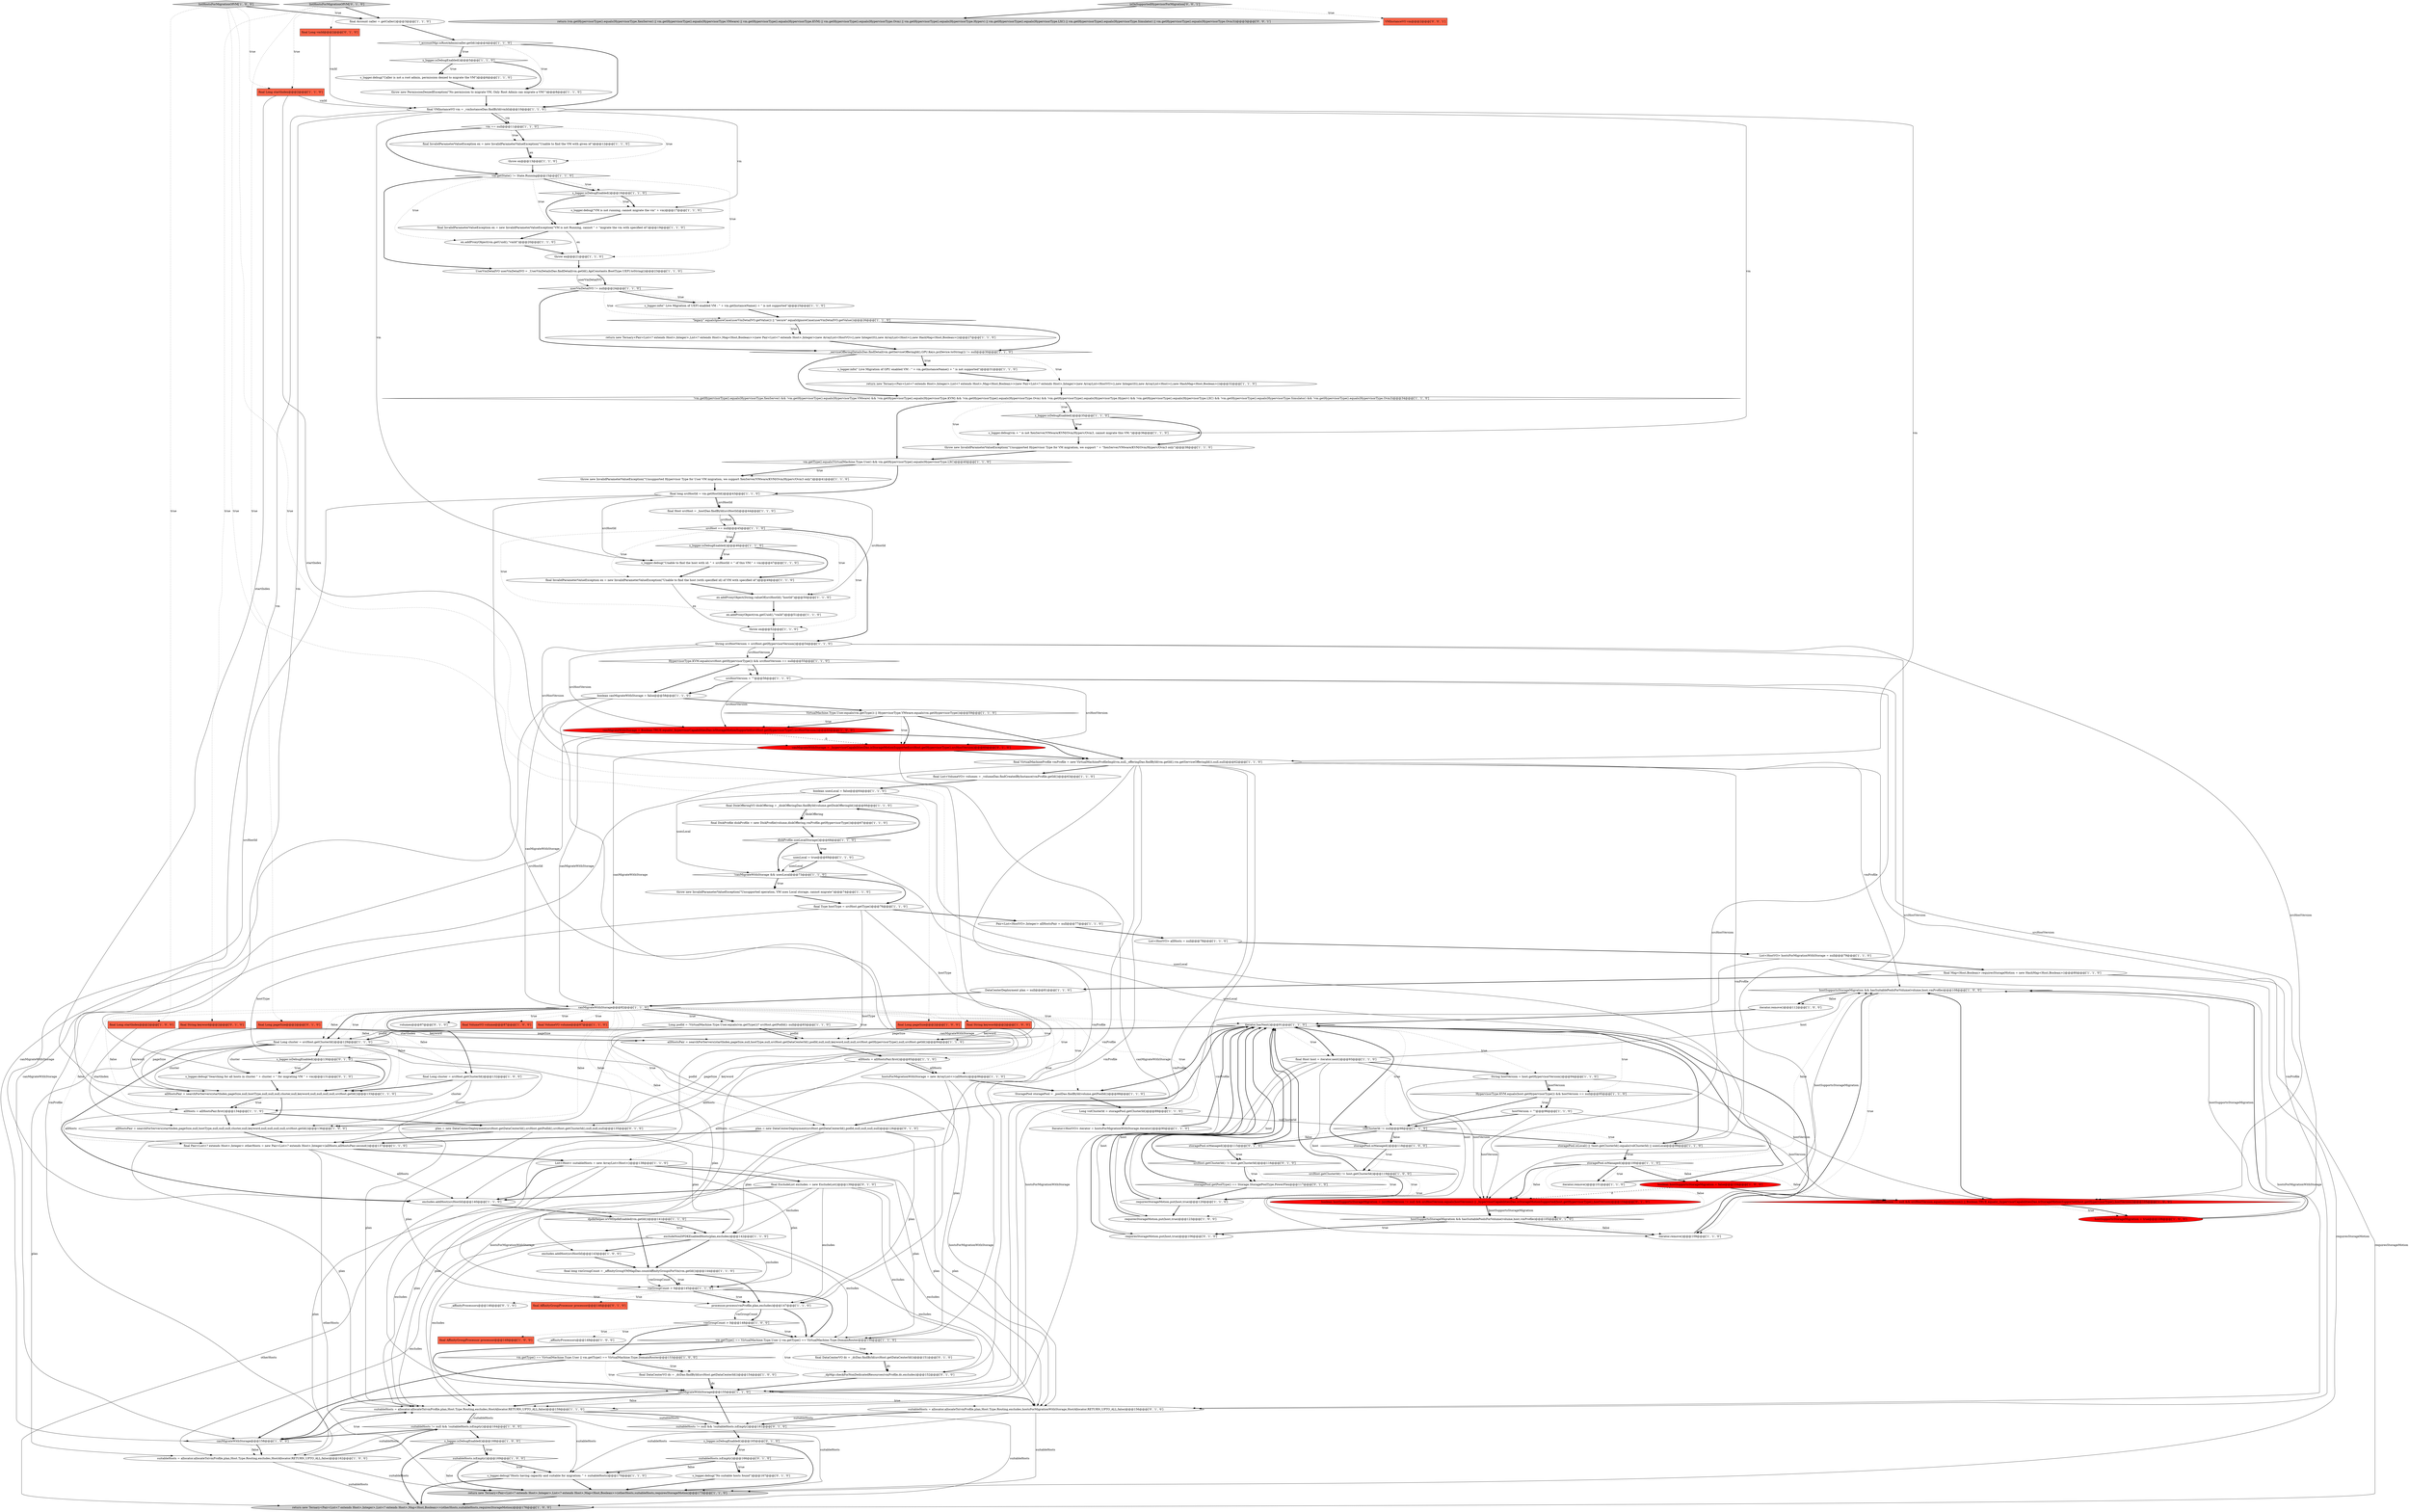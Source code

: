 digraph {
93 [style = filled, label = "return new Ternary<Pair<List<? extends Host>,Integer>,List<? extends Host>,Map<Host,Boolean>>(new Pair<List<? extends Host>,Integer>(new ArrayList<HostVO>(),new Integer(0)),new ArrayList<Host>(),new HashMap<Host,Boolean>())@@@32@@@['1', '1', '0']", fillcolor = white, shape = ellipse image = "AAA0AAABBB1BBB"];
39 [style = filled, label = "processor.process(vmProfile,plan,excludes)@@@147@@@['1', '1', '0']", fillcolor = white, shape = ellipse image = "AAA0AAABBB1BBB"];
68 [style = filled, label = "s_logger.debug(\"Caller is not a root admin, permission denied to migrate the VM\")@@@6@@@['1', '1', '0']", fillcolor = white, shape = ellipse image = "AAA0AAABBB1BBB"];
58 [style = filled, label = "s_logger.isDebugEnabled()@@@5@@@['1', '1', '0']", fillcolor = white, shape = diamond image = "AAA0AAABBB1BBB"];
45 [style = filled, label = "final VirtualMachineProfile vmProfile = new VirtualMachineProfileImpl(vm,null,_offeringDao.findById(vm.getId(),vm.getServiceOfferingId()),null,null)@@@62@@@['1', '1', '0']", fillcolor = white, shape = ellipse image = "AAA0AAABBB1BBB"];
22 [style = filled, label = "hostsForMigrationWithStorage = new ArrayList<>(allHosts)@@@86@@@['1', '1', '0']", fillcolor = white, shape = ellipse image = "AAA0AAABBB1BBB"];
81 [style = filled, label = "requiresStorageMotion.put(host,true)@@@123@@@['1', '0', '0']", fillcolor = white, shape = ellipse image = "AAA0AAABBB1BBB"];
126 [style = filled, label = "plan = new DataCenterDeployment(srcHost.getDataCenterId(),srcHost.getPodId(),srcHost.getClusterId(),null,null,null)@@@135@@@['0', '1', '0']", fillcolor = white, shape = ellipse image = "AAA0AAABBB2BBB"];
48 [style = filled, label = "final Long cluster = srcHost.getClusterId()@@@129@@@['1', '1', '0']", fillcolor = white, shape = ellipse image = "AAA0AAABBB1BBB"];
109 [style = filled, label = "ex.addProxyObject(vm.getUuid(),\"vmId\")@@@20@@@['1', '1', '0']", fillcolor = white, shape = ellipse image = "AAA0AAABBB1BBB"];
40 [style = filled, label = "suitableHosts = allocator.allocateTo(vmProfile,plan,Host.Type.Routing,excludes,HostAllocator.RETURN_UPTO_ALL,false)@@@162@@@['1', '0', '0']", fillcolor = white, shape = ellipse image = "AAA0AAABBB1BBB"];
117 [style = filled, label = "vm.getType() == VirtualMachine.Type.User || vm.getType() == VirtualMachine.Type.DomainRouter@@@153@@@['1', '0', '0']", fillcolor = white, shape = diamond image = "AAA0AAABBB1BBB"];
144 [style = filled, label = "_affinityProcessors@@@146@@@['0', '1', '0']", fillcolor = white, shape = ellipse image = "AAA0AAABBB2BBB"];
139 [style = filled, label = "volumes@@@87@@@['0', '1', '0']", fillcolor = white, shape = ellipse image = "AAA0AAABBB2BBB"];
129 [style = filled, label = "_dpMgr.checkForNonDedicatedResources(vmProfile,dc,excludes)@@@152@@@['0', '1', '0']", fillcolor = white, shape = ellipse image = "AAA0AAABBB2BBB"];
33 [style = filled, label = "List<HostVO> hostsForMigrationWithStorage = null@@@79@@@['1', '1', '0']", fillcolor = white, shape = ellipse image = "AAA0AAABBB1BBB"];
59 [style = filled, label = "return new Ternary<Pair<List<? extends Host>,Integer>,List<? extends Host>,Map<Host,Boolean>>(otherHosts,suitableHosts,requiresStorageMotion)@@@176@@@['1', '0', '0']", fillcolor = lightgray, shape = ellipse image = "AAA0AAABBB1BBB"];
127 [style = filled, label = "plan = new DataCenterDeployment(srcHost.getDataCenterId(),podId,null,null,null,null)@@@126@@@['0', '1', '0']", fillcolor = white, shape = ellipse image = "AAA0AAABBB2BBB"];
110 [style = filled, label = "allHostsPair = searchForServers(startIndex,pageSize,null,hostType,null,null,null,cluster,null,keyword,null,null,null,null,srcHost.getId())@@@136@@@['1', '0', '0']", fillcolor = white, shape = ellipse image = "AAA0AAABBB1BBB"];
114 [style = filled, label = "\"legacy\".equalsIgnoreCase(userVmDetailVO.getValue()) || \"secure\".equalsIgnoreCase(userVmDetailVO.getValue())@@@26@@@['1', '1', '0']", fillcolor = white, shape = diamond image = "AAA0AAABBB1BBB"];
31 [style = filled, label = "final Map<Host,Boolean> requiresStorageMotion = new HashMap<Host,Boolean>()@@@80@@@['1', '1', '0']", fillcolor = white, shape = ellipse image = "AAA0AAABBB1BBB"];
44 [style = filled, label = "Iterator<HostVO> iterator = hostsForMigrationWithStorage.iterator()@@@90@@@['1', '1', '0']", fillcolor = white, shape = ellipse image = "AAA0AAABBB1BBB"];
128 [style = filled, label = "canMigrateWithStorage = _hypervisorCapabilitiesDao.isStorageMotionSupported(srcHost.getHypervisorType(),srcHostVersion)@@@60@@@['0', '1', '0']", fillcolor = red, shape = ellipse image = "AAA1AAABBB2BBB"];
43 [style = filled, label = "vm.getState() != State.Running@@@15@@@['1', '1', '0']", fillcolor = white, shape = diamond image = "AAA0AAABBB1BBB"];
124 [style = filled, label = "suitableHosts = allocator.allocateTo(vmProfile,plan,Host.Type.Routing,excludes,hostsForMigrationWithStorage,HostAllocator.RETURN_UPTO_ALL,false)@@@156@@@['0', '1', '0']", fillcolor = white, shape = ellipse image = "AAA0AAABBB2BBB"];
89 [style = filled, label = "final DataCenterVO dc = _dcDao.findById(srcHost.getDataCenterId())@@@154@@@['1', '0', '0']", fillcolor = white, shape = ellipse image = "AAA0AAABBB1BBB"];
24 [style = filled, label = "final String keyword@@@2@@@['1', '0', '0']", fillcolor = tomato, shape = box image = "AAA0AAABBB1BBB"];
21 [style = filled, label = "usesLocal = true@@@69@@@['1', '1', '0']", fillcolor = white, shape = ellipse image = "AAA0AAABBB1BBB"];
47 [style = filled, label = "boolean usesLocal = false@@@64@@@['1', '1', '0']", fillcolor = white, shape = ellipse image = "AAA0AAABBB1BBB"];
37 [style = filled, label = "canMigrateWithStorage@@@155@@@['1', '1', '0']", fillcolor = white, shape = diamond image = "AAA0AAABBB1BBB"];
29 [style = filled, label = "suitableHosts != null && !suitableHosts.isEmpty()@@@164@@@['1', '0', '0']", fillcolor = white, shape = diamond image = "AAA0AAABBB1BBB"];
61 [style = filled, label = "Long volClusterId = storagePool.getClusterId()@@@89@@@['1', '1', '0']", fillcolor = white, shape = ellipse image = "AAA0AAABBB1BBB"];
142 [style = filled, label = "storagePool.isManaged()@@@115@@@['0', '1', '0']", fillcolor = white, shape = diamond image = "AAA0AAABBB2BBB"];
16 [style = filled, label = "throw ex@@@52@@@['1', '1', '0']", fillcolor = white, shape = ellipse image = "AAA0AAABBB1BBB"];
72 [style = filled, label = "return new Ternary<Pair<List<? extends Host>,Integer>,List<? extends Host>,Map<Host,Boolean>>(new Pair<List<? extends Host>,Integer>(new ArrayList<HostVO>(),new Integer(0)),new ArrayList<Host>(),new HashMap<Host,Boolean>())@@@27@@@['1', '1', '0']", fillcolor = white, shape = ellipse image = "AAA0AAABBB1BBB"];
73 [style = filled, label = "boolean hostSupportsStorageMigration = false@@@104@@@['1', '0', '0']", fillcolor = red, shape = ellipse image = "AAA1AAABBB1BBB"];
63 [style = filled, label = "final InvalidParameterValueException ex = new InvalidParameterValueException(\"VM is not Running, cannot \" + \"migrate the vm with specified id\")@@@19@@@['1', '1', '0']", fillcolor = white, shape = ellipse image = "AAA0AAABBB1BBB"];
32 [style = filled, label = "final Account caller = getCaller()@@@3@@@['1', '1', '0']", fillcolor = white, shape = ellipse image = "AAA0AAABBB1BBB"];
122 [style = filled, label = "HypervisorType.KVM.equals(host.getHypervisorType()) && hostVersion == null@@@95@@@['1', '1', '0']", fillcolor = white, shape = diamond image = "AAA0AAABBB1BBB"];
7 [style = filled, label = "final VolumeVO volume@@@87@@@['1', '0', '0']", fillcolor = tomato, shape = box image = "AAA0AAABBB1BBB"];
135 [style = filled, label = "final Long pageSize@@@2@@@['0', '1', '0']", fillcolor = tomato, shape = box image = "AAA0AAABBB2BBB"];
70 [style = filled, label = "boolean canMigrateWithStorage = false@@@58@@@['1', '1', '0']", fillcolor = white, shape = ellipse image = "AAA0AAABBB1BBB"];
6 [style = filled, label = "final VMInstanceVO vm = _vmInstanceDao.findById(vmId)@@@10@@@['1', '1', '0']", fillcolor = white, shape = ellipse image = "AAA0AAABBB1BBB"];
49 [style = filled, label = "s_logger.isDebugEnabled()@@@168@@@['1', '0', '0']", fillcolor = white, shape = diamond image = "AAA0AAABBB1BBB"];
119 [style = filled, label = "s_logger.debug(\"Hosts having capacity and suitable for migration: \" + suitableHosts)@@@170@@@['1', '1', '0']", fillcolor = white, shape = ellipse image = "AAA0AAABBB1BBB"];
97 [style = filled, label = "final Long startIndex@@@2@@@['1', '1', '0']", fillcolor = tomato, shape = box image = "AAA0AAABBB1BBB"];
150 [style = filled, label = "isOnSupportedHypevisorForMigration['0', '0', '1']", fillcolor = lightgray, shape = diamond image = "AAA0AAABBB3BBB"];
13 [style = filled, label = "throw ex@@@21@@@['1', '1', '0']", fillcolor = white, shape = ellipse image = "AAA0AAABBB1BBB"];
85 [style = filled, label = "return new Ternary<Pair<List<? extends Host>,Integer>,List<? extends Host>,Map<Host,Boolean>>(otherHosts,suitableHosts,requiresStorageMotion)@@@173@@@['1', '1', '0']", fillcolor = lightgray, shape = ellipse image = "AAA0AAABBB1BBB"];
134 [style = filled, label = "final Long vmId@@@2@@@['0', '1', '0']", fillcolor = tomato, shape = box image = "AAA0AAABBB2BBB"];
84 [style = filled, label = "vm.getType().equals(VirtualMachine.Type.User) && vm.getHypervisorType().equals(HypervisorType.LXC)@@@40@@@['1', '1', '0']", fillcolor = white, shape = diamond image = "AAA0AAABBB1BBB"];
141 [style = filled, label = "s_logger.debug(\"Searching for all hosts in cluster \" + cluster + \" for migrating VM \" + vm)@@@131@@@['0', '1', '0']", fillcolor = white, shape = ellipse image = "AAA0AAABBB2BBB"];
60 [style = filled, label = "throw ex@@@13@@@['1', '1', '0']", fillcolor = white, shape = ellipse image = "AAA0AAABBB1BBB"];
98 [style = filled, label = "storagePool.isManaged()@@@118@@@['1', '0', '0']", fillcolor = white, shape = diamond image = "AAA0AAABBB1BBB"];
145 [style = filled, label = "final AffinityGroupProcessor processor@@@146@@@['0', '1', '0']", fillcolor = tomato, shape = box image = "AAA0AAABBB2BBB"];
146 [style = filled, label = "listHostsForMigrationOfVM['0', '1', '0']", fillcolor = lightgray, shape = diamond image = "AAA0AAABBB2BBB"];
121 [style = filled, label = "final VolumeVO volume@@@87@@@['1', '1', '0']", fillcolor = tomato, shape = box image = "AAA0AAABBB1BBB"];
41 [style = filled, label = "suitableHosts.isEmpty()@@@169@@@['1', '0', '0']", fillcolor = white, shape = diamond image = "AAA0AAABBB1BBB"];
94 [style = filled, label = "allHosts = allHostsPair.first()@@@85@@@['1', '1', '0']", fillcolor = white, shape = ellipse image = "AAA0AAABBB1BBB"];
19 [style = filled, label = "final Long startIndex@@@2@@@['1', '0', '0']", fillcolor = tomato, shape = box image = "AAA0AAABBB1BBB"];
123 [style = filled, label = "final ExcludeList excludes = new ExcludeList()@@@139@@@['0', '1', '0']", fillcolor = white, shape = ellipse image = "AAA0AAABBB2BBB"];
12 [style = filled, label = "hostSupportsStorageMigration && hasSuitablePoolsForVolume(volume,host,vmProfile)@@@108@@@['1', '0', '0']", fillcolor = white, shape = diamond image = "AAA0AAABBB1BBB"];
36 [style = filled, label = "excludeNonDPDKEnabledHosts(plan,excludes)@@@142@@@['1', '1', '0']", fillcolor = white, shape = ellipse image = "AAA0AAABBB1BBB"];
116 [style = filled, label = "userVmDetailVO != null@@@24@@@['1', '1', '0']", fillcolor = white, shape = diamond image = "AAA0AAABBB1BBB"];
88 [style = filled, label = "StoragePool storagePool = _poolDao.findById(volume.getPoolId())@@@88@@@['1', '1', '0']", fillcolor = white, shape = ellipse image = "AAA0AAABBB1BBB"];
147 [style = filled, label = "final String keyword@@@2@@@['0', '1', '0']", fillcolor = tomato, shape = box image = "AAA0AAABBB2BBB"];
143 [style = filled, label = "srcHost.getClusterId() != host.getClusterId()@@@116@@@['0', '1', '0']", fillcolor = white, shape = diamond image = "AAA0AAABBB2BBB"];
105 [style = filled, label = "canMigrateWithStorage = Boolean.TRUE.equals(_hypervisorCapabilitiesDao.isStorageMotionSupported(srcHost.getHypervisorType(),srcHostVersion))@@@60@@@['1', '0', '0']", fillcolor = red, shape = ellipse image = "AAA1AAABBB1BBB"];
132 [style = filled, label = "s_logger.isDebugEnabled()@@@130@@@['0', '1', '0']", fillcolor = white, shape = diamond image = "AAA0AAABBB2BBB"];
79 [style = filled, label = "srcHostVersion = \"\"@@@56@@@['1', '1', '0']", fillcolor = white, shape = ellipse image = "AAA0AAABBB1BBB"];
15 [style = filled, label = "storagePool.isManaged()@@@100@@@['1', '1', '0']", fillcolor = white, shape = diamond image = "AAA0AAABBB1BBB"];
10 [style = filled, label = "final Long cluster = srcHost.getClusterId()@@@132@@@['1', '0', '0']", fillcolor = white, shape = ellipse image = "AAA0AAABBB1BBB"];
113 [style = filled, label = "vm == null@@@11@@@['1', '1', '0']", fillcolor = white, shape = diamond image = "AAA0AAABBB1BBB"];
75 [style = filled, label = "iterator.remove()@@@112@@@['1', '0', '0']", fillcolor = white, shape = ellipse image = "AAA0AAABBB1BBB"];
52 [style = filled, label = "canMigrateWithStorage@@@82@@@['1', '1', '0']", fillcolor = white, shape = diamond image = "AAA0AAABBB1BBB"];
78 [style = filled, label = "s_logger.isDebugEnabled()@@@35@@@['1', '1', '0']", fillcolor = white, shape = diamond image = "AAA0AAABBB1BBB"];
26 [style = filled, label = "allHostsPair = searchForServers(startIndex,pageSize,null,hostType,null,srcHost.getDataCenterId(),podId,null,null,keyword,null,null,srcHost.getHypervisorType(),null,srcHost.getId())@@@84@@@['1', '1', '0']", fillcolor = white, shape = ellipse image = "AAA0AAABBB1BBB"];
34 [style = filled, label = "s_logger.debug(\"Unable to find the host with id: \" + srcHostId + \" of this VM:\" + vm)@@@47@@@['1', '1', '0']", fillcolor = white, shape = ellipse image = "AAA0AAABBB1BBB"];
108 [style = filled, label = "hostVersion = \"\"@@@96@@@['1', '1', '0']", fillcolor = white, shape = ellipse image = "AAA0AAABBB1BBB"];
149 [style = filled, label = "return (vm.getHypervisorType().equals(HypervisorType.XenServer) || vm.getHypervisorType().equals(HypervisorType.VMware) || vm.getHypervisorType().equals(HypervisorType.KVM) || vm.getHypervisorType().equals(HypervisorType.Ovm) || vm.getHypervisorType().equals(HypervisorType.Hyperv) || vm.getHypervisorType().equals(HypervisorType.LXC) || vm.getHypervisorType().equals(HypervisorType.Simulator) || vm.getHypervisorType().equals(HypervisorType.Ovm3))@@@3@@@['0', '0', '1']", fillcolor = lightgray, shape = ellipse image = "AAA0AAABBB3BBB"];
17 [style = filled, label = "excludes.addHost(srcHostId)@@@143@@@['1', '0', '0']", fillcolor = white, shape = ellipse image = "AAA0AAABBB1BBB"];
64 [style = filled, label = "final List<VolumeVO> volumes = _volumeDao.findCreatedByInstance(vmProfile.getId())@@@63@@@['1', '1', '0']", fillcolor = white, shape = ellipse image = "AAA0AAABBB1BBB"];
74 [style = filled, label = "Long podId = !VirtualMachine.Type.User.equals(vm.getType())? srcHost.getPodId(): null@@@83@@@['1', '1', '0']", fillcolor = white, shape = ellipse image = "AAA0AAABBB1BBB"];
101 [style = filled, label = "excludes.addHost(srcHostId)@@@140@@@['1', '1', '0']", fillcolor = white, shape = ellipse image = "AAA0AAABBB1BBB"];
111 [style = filled, label = "final long srcHostId = vm.getHostId()@@@43@@@['1', '1', '0']", fillcolor = white, shape = ellipse image = "AAA0AAABBB1BBB"];
4 [style = filled, label = "s_logger.info(\" Live Migration of UEFI enabled VM : \" + vm.getInstanceName() + \" is not supported\")@@@25@@@['1', '1', '0']", fillcolor = white, shape = ellipse image = "AAA0AAABBB1BBB"];
14 [style = filled, label = "!vm.getHypervisorType().equals(HypervisorType.XenServer) && !vm.getHypervisorType().equals(HypervisorType.VMware) && !vm.getHypervisorType().equals(HypervisorType.KVM) && !vm.getHypervisorType().equals(HypervisorType.Ovm) && !vm.getHypervisorType().equals(HypervisorType.Hyperv) && !vm.getHypervisorType().equals(HypervisorType.LXC) && !vm.getHypervisorType().equals(HypervisorType.Simulator) && !vm.getHypervisorType().equals(HypervisorType.Ovm3)@@@34@@@['1', '1', '0']", fillcolor = white, shape = diamond image = "AAA0AAABBB1BBB"];
42 [style = filled, label = "listHostsForMigrationOfVM['1', '0', '0']", fillcolor = lightgray, shape = diamond image = "AAA0AAABBB1BBB"];
1 [style = filled, label = "vmGroupCount > 0@@@145@@@['1', '1', '0']", fillcolor = white, shape = diamond image = "AAA0AAABBB1BBB"];
38 [style = filled, label = "s_logger.isDebugEnabled()@@@16@@@['1', '1', '0']", fillcolor = white, shape = diamond image = "AAA0AAABBB1BBB"];
65 [style = filled, label = "String srcHostVersion = srcHost.getHypervisorVersion()@@@54@@@['1', '1', '0']", fillcolor = white, shape = ellipse image = "AAA0AAABBB1BBB"];
140 [style = filled, label = "s_logger.isDebugEnabled()@@@165@@@['0', '1', '0']", fillcolor = white, shape = diamond image = "AAA0AAABBB2BBB"];
95 [style = filled, label = "iterator.remove()@@@101@@@['1', '1', '0']", fillcolor = white, shape = ellipse image = "AAA0AAABBB1BBB"];
57 [style = filled, label = "throw new InvalidParameterValueException(\"Unsupported Hypervisor Type for User VM migration, we support XenServer/VMware/KVM/Ovm/Hyperv/Ovm3 only\")@@@41@@@['1', '1', '0']", fillcolor = white, shape = ellipse image = "AAA0AAABBB1BBB"];
104 [style = filled, label = "!_accountMgr.isRootAdmin(caller.getId())@@@4@@@['1', '1', '0']", fillcolor = white, shape = diamond image = "AAA0AAABBB1BBB"];
151 [style = filled, label = "VMInstanceVO vm@@@2@@@['0', '0', '1']", fillcolor = tomato, shape = box image = "AAA0AAABBB3BBB"];
50 [style = filled, label = "final Long pageSize@@@2@@@['1', '0', '0']", fillcolor = tomato, shape = box image = "AAA0AAABBB1BBB"];
130 [style = filled, label = "s_logger.debug(\"No suitable hosts found\")@@@167@@@['0', '1', '0']", fillcolor = white, shape = ellipse image = "AAA0AAABBB2BBB"];
3 [style = filled, label = "List<HostVO> allHosts = null@@@78@@@['1', '1', '0']", fillcolor = white, shape = ellipse image = "AAA0AAABBB1BBB"];
25 [style = filled, label = "dpdkHelper.isVMDpdkEnabled(vm.getId())@@@141@@@['1', '1', '0']", fillcolor = white, shape = diamond image = "AAA0AAABBB1BBB"];
136 [style = filled, label = "suitableHosts != null && !suitableHosts.isEmpty()@@@161@@@['0', '1', '0']", fillcolor = white, shape = diamond image = "AAA0AAABBB2BBB"];
35 [style = filled, label = "final DiskOfferingVO diskOffering = _diskOfferingDao.findById(volume.getDiskOfferingId())@@@66@@@['1', '1', '0']", fillcolor = white, shape = ellipse image = "AAA0AAABBB1BBB"];
106 [style = filled, label = "List<Host> suitableHosts = new ArrayList<Host>()@@@138@@@['1', '1', '0']", fillcolor = white, shape = ellipse image = "AAA0AAABBB1BBB"];
107 [style = filled, label = "ex.addProxyObject(String.valueOf(srcHostId),\"hostId\")@@@50@@@['1', '1', '0']", fillcolor = white, shape = ellipse image = "AAA0AAABBB1BBB"];
0 [style = filled, label = "HypervisorType.KVM.equals(srcHost.getHypervisorType()) && srcHostVersion == null@@@55@@@['1', '1', '0']", fillcolor = white, shape = diamond image = "AAA0AAABBB1BBB"];
103 [style = filled, label = "_affinityProcessors@@@149@@@['1', '0', '0']", fillcolor = white, shape = ellipse image = "AAA0AAABBB1BBB"];
102 [style = filled, label = "s_logger.debug(vm + \" is not XenServer/VMware/KVM/Ovm/Hyperv/Ovm3, cannot migrate this VM.\")@@@36@@@['1', '1', '0']", fillcolor = white, shape = ellipse image = "AAA0AAABBB1BBB"];
133 [style = filled, label = "hostSupportsStorageMigration && hasSuitablePoolsForVolume(volume,host,vmProfile)@@@105@@@['0', '1', '0']", fillcolor = white, shape = diamond image = "AAA0AAABBB2BBB"];
96 [style = filled, label = "final DiskProfile diskProfile = new DiskProfile(volume,diskOffering,vmProfile.getHypervisorType())@@@67@@@['1', '1', '0']", fillcolor = white, shape = ellipse image = "AAA0AAABBB1BBB"];
80 [style = filled, label = "requiresStorageMotion.put(host,true)@@@120@@@['1', '1', '0']", fillcolor = white, shape = ellipse image = "AAA0AAABBB1BBB"];
18 [style = filled, label = "vm.getType() == VirtualMachine.Type.User || vm.getType() == VirtualMachine.Type.DomainRouter@@@150@@@['1', '1', '0']", fillcolor = white, shape = diamond image = "AAA0AAABBB1BBB"];
5 [style = filled, label = "final Pair<List<? extends Host>,Integer> otherHosts = new Pair<List<? extends Host>,Integer>(allHosts,allHostsPair.second())@@@137@@@['1', '1', '0']", fillcolor = white, shape = ellipse image = "AAA0AAABBB1BBB"];
62 [style = filled, label = "storagePool.isLocal() || !host.getClusterId().equals(volClusterId) || usesLocal@@@99@@@['1', '1', '0']", fillcolor = white, shape = diamond image = "AAA0AAABBB1BBB"];
2 [style = filled, label = "suitableHosts = allocator.allocateTo(vmProfile,plan,Host.Type.Routing,excludes,HostAllocator.RETURN_UPTO_ALL,false)@@@159@@@['1', '1', '0']", fillcolor = white, shape = ellipse image = "AAA0AAABBB1BBB"];
87 [style = filled, label = "throw new InvalidParameterValueException(\"Unsupported Hypervisor Type for VM migration, we support \" + \"XenServer/VMware/KVM/Ovm/Hyperv/Ovm3 only\")@@@38@@@['1', '1', '0']", fillcolor = white, shape = ellipse image = "AAA0AAABBB1BBB"];
137 [style = filled, label = "requiresStorageMotion.put(host,true)@@@106@@@['0', '1', '0']", fillcolor = white, shape = ellipse image = "AAA0AAABBB2BBB"];
67 [style = filled, label = "VirtualMachine.Type.User.equals(vm.getType()) || HypervisorType.VMware.equals(vm.getHypervisorType())@@@59@@@['1', '1', '0']", fillcolor = white, shape = diamond image = "AAA0AAABBB1BBB"];
77 [style = filled, label = "allHostsPair = searchForServers(startIndex,pageSize,null,hostType,null,null,null,cluster,null,keyword,null,null,null,null,srcHost.getId())@@@133@@@['1', '1', '0']", fillcolor = white, shape = ellipse image = "AAA0AAABBB1BBB"];
71 [style = filled, label = "s_logger.info(\" Live Migration of GPU enabled VM : \" + vm.getInstanceName() + \" is not supported\")@@@31@@@['1', '1', '0']", fillcolor = white, shape = ellipse image = "AAA0AAABBB1BBB"];
131 [style = filled, label = "boolean hostSupportsStorageMigration = (srcHostVersion != null && srcHostVersion.equals(hostVersion)) || _hypervisorCapabilitiesDao.isStorageMotionSupported(host.getHypervisorType(),hostVersion)@@@104@@@['0', '1', '0']", fillcolor = red, shape = ellipse image = "AAA1AAABBB2BBB"];
118 [style = filled, label = "srcHost.getClusterId() != host.getClusterId()@@@119@@@['1', '0', '0']", fillcolor = white, shape = diamond image = "AAA0AAABBB1BBB"];
53 [style = filled, label = "_serviceOfferingDetailsDao.findDetail(vm.getServiceOfferingId(),GPU.Keys.pciDevice.toString()) != null@@@30@@@['1', '1', '0']", fillcolor = white, shape = diamond image = "AAA0AAABBB1BBB"];
76 [style = filled, label = "final Type hostType = srcHost.getType()@@@76@@@['1', '1', '0']", fillcolor = white, shape = ellipse image = "AAA0AAABBB1BBB"];
99 [style = filled, label = "UserVmDetailVO userVmDetailVO = _UserVmDetailsDao.findDetail(vm.getId(),ApiConstants.BootType.UEFI.toString())@@@23@@@['1', '1', '0']", fillcolor = white, shape = ellipse image = "AAA0AAABBB1BBB"];
28 [style = filled, label = "!canMigrateWithStorage && usesLocal@@@73@@@['1', '1', '0']", fillcolor = white, shape = diamond image = "AAA0AAABBB1BBB"];
51 [style = filled, label = "srcHost == null@@@45@@@['1', '1', '0']", fillcolor = white, shape = diamond image = "AAA0AAABBB1BBB"];
8 [style = filled, label = "iterator.remove()@@@109@@@['1', '1', '0']", fillcolor = white, shape = ellipse image = "AAA0AAABBB1BBB"];
27 [style = filled, label = "allHosts = allHostsPair.first()@@@134@@@['1', '1', '0']", fillcolor = white, shape = ellipse image = "AAA0AAABBB1BBB"];
100 [style = filled, label = "throw new InvalidParameterValueException(\"Unsupported operation, VM uses Local storage, cannot migrate\")@@@74@@@['1', '1', '0']", fillcolor = white, shape = ellipse image = "AAA0AAABBB1BBB"];
125 [style = filled, label = "suitableHosts.isEmpty()@@@166@@@['0', '1', '0']", fillcolor = white, shape = diamond image = "AAA0AAABBB2BBB"];
115 [style = filled, label = "ex.addProxyObject(vm.getUuid(),\"vmId\")@@@51@@@['1', '1', '0']", fillcolor = white, shape = ellipse image = "AAA0AAABBB1BBB"];
148 [style = filled, label = "storagePool.getPoolType() == Storage.StoragePoolType.PowerFlex@@@117@@@['0', '1', '0']", fillcolor = white, shape = diamond image = "AAA0AAABBB2BBB"];
92 [style = filled, label = "final long vmGroupCount = _affinityGroupVMMapDao.countAffinityGroupsForVm(vm.getId())@@@144@@@['1', '1', '0']", fillcolor = white, shape = ellipse image = "AAA0AAABBB1BBB"];
54 [style = filled, label = "s_logger.isDebugEnabled()@@@46@@@['1', '1', '0']", fillcolor = white, shape = diamond image = "AAA0AAABBB1BBB"];
138 [style = filled, label = "final DataCenterVO dc = _dcDao.findById(srcHost.getDataCenterId())@@@151@@@['0', '1', '0']", fillcolor = white, shape = ellipse image = "AAA0AAABBB2BBB"];
46 [style = filled, label = "final Host srcHost = _hostDao.findById(srcHostId)@@@44@@@['1', '1', '0']", fillcolor = white, shape = ellipse image = "AAA0AAABBB1BBB"];
9 [style = filled, label = "vmGroupCount > 0@@@148@@@['1', '0', '0']", fillcolor = white, shape = diamond image = "AAA0AAABBB1BBB"];
82 [style = filled, label = "Pair<List<HostVO>,Integer> allHostsPair = null@@@77@@@['1', '1', '0']", fillcolor = white, shape = ellipse image = "AAA0AAABBB1BBB"];
112 [style = filled, label = "diskProfile.useLocalStorage()@@@68@@@['1', '1', '0']", fillcolor = white, shape = diamond image = "AAA0AAABBB1BBB"];
56 [style = filled, label = "s_logger.debug(\"VM is not running, cannot migrate the vm\" + vm)@@@17@@@['1', '1', '0']", fillcolor = white, shape = ellipse image = "AAA0AAABBB1BBB"];
11 [style = filled, label = "String hostVersion = host.getHypervisorVersion()@@@94@@@['1', '1', '0']", fillcolor = white, shape = ellipse image = "AAA0AAABBB1BBB"];
30 [style = filled, label = "final Host host = iterator.next()@@@93@@@['1', '1', '0']", fillcolor = white, shape = ellipse image = "AAA0AAABBB1BBB"];
69 [style = filled, label = "volClusterId != null@@@98@@@['1', '1', '0']", fillcolor = white, shape = diamond image = "AAA0AAABBB1BBB"];
83 [style = filled, label = "canMigrateWithStorage@@@158@@@['1', '0', '0']", fillcolor = white, shape = diamond image = "AAA0AAABBB1BBB"];
23 [style = filled, label = "iterator.hasNext()@@@91@@@['1', '1', '0']", fillcolor = white, shape = diamond image = "AAA0AAABBB1BBB"];
55 [style = filled, label = "hostSupportsStorageMigration = true@@@106@@@['1', '0', '0']", fillcolor = red, shape = ellipse image = "AAA1AAABBB1BBB"];
91 [style = filled, label = "final InvalidParameterValueException ex = new InvalidParameterValueException(\"Unable to find the host (with specified id) of VM with specified id\")@@@49@@@['1', '1', '0']", fillcolor = white, shape = ellipse image = "AAA0AAABBB1BBB"];
20 [style = filled, label = "(srcHostVersion != null && srcHostVersion.equals(hostVersion)) || Boolean.TRUE.equals(_hypervisorCapabilitiesDao.isStorageMotionSupported(host.getHypervisorType(),hostVersion))@@@105@@@['1', '0', '0']", fillcolor = red, shape = diamond image = "AAA1AAABBB1BBB"];
66 [style = filled, label = "final AffinityGroupProcessor processor@@@149@@@['1', '0', '0']", fillcolor = tomato, shape = box image = "AAA0AAABBB1BBB"];
86 [style = filled, label = "DataCenterDeployment plan = null@@@81@@@['1', '1', '0']", fillcolor = white, shape = ellipse image = "AAA0AAABBB1BBB"];
90 [style = filled, label = "final InvalidParameterValueException ex = new InvalidParameterValueException(\"Unable to find the VM with given id\")@@@12@@@['1', '1', '0']", fillcolor = white, shape = ellipse image = "AAA0AAABBB1BBB"];
120 [style = filled, label = "throw new PermissionDeniedException(\"No permission to migrate VM, Only Root Admin can migrate a VM!\")@@@8@@@['1', '1', '0']", fillcolor = white, shape = ellipse image = "AAA0AAABBB1BBB"];
111->17 [style = solid, label="srcHostId"];
31->86 [style = bold, label=""];
74->26 [style = bold, label=""];
143->23 [style = bold, label=""];
70->67 [style = bold, label=""];
45->40 [style = solid, label="vmProfile"];
111->46 [style = solid, label="srcHostId"];
47->28 [style = solid, label="usesLocal"];
100->76 [style = bold, label=""];
79->128 [style = solid, label="srcHostVersion"];
117->37 [style = dotted, label="true"];
65->0 [style = bold, label=""];
79->20 [style = solid, label="srcHostVersion"];
10->110 [style = solid, label="cluster"];
143->148 [style = dotted, label="true"];
9->117 [style = bold, label=""];
136->140 [style = bold, label=""];
127->39 [style = solid, label="plan"];
92->39 [style = bold, label=""];
110->5 [style = bold, label=""];
117->89 [style = bold, label=""];
72->53 [style = bold, label=""];
30->11 [style = bold, label=""];
146->134 [style = dotted, label="true"];
106->1 [style = solid, label="plan"];
131->133 [style = solid, label="hostSupportsStorageMigration"];
91->107 [style = bold, label=""];
112->28 [style = bold, label=""];
58->120 [style = bold, label=""];
114->53 [style = bold, label=""];
28->100 [style = dotted, label="true"];
48->2 [style = solid, label="plan"];
75->23 [style = bold, label=""];
142->143 [style = dotted, label="true"];
105->83 [style = solid, label="canMigrateWithStorage"];
37->2 [style = dotted, label="false"];
45->64 [style = bold, label=""];
52->27 [style = dotted, label="false"];
124->85 [style = solid, label="suitableHosts"];
106->18 [style = solid, label="plan"];
15->95 [style = bold, label=""];
32->104 [style = bold, label=""];
94->22 [style = bold, label=""];
76->110 [style = solid, label="hostType"];
150->151 [style = dotted, label="true"];
111->34 [style = solid, label="srcHostId"];
23->127 [style = bold, label=""];
113->90 [style = bold, label=""];
134->6 [style = solid, label="vmId"];
34->91 [style = bold, label=""];
69->142 [style = dotted, label="false"];
107->115 [style = bold, label=""];
37->83 [style = bold, label=""];
52->74 [style = dotted, label="true"];
30->81 [style = solid, label="host"];
62->15 [style = dotted, label="true"];
89->37 [style = solid, label="dc"];
90->60 [style = bold, label=""];
146->32 [style = bold, label=""];
128->52 [style = solid, label="canMigrateWithStorage"];
52->5 [style = dotted, label="false"];
24->110 [style = solid, label="keyword"];
122->108 [style = dotted, label="true"];
5->106 [style = bold, label=""];
23->48 [style = bold, label=""];
143->80 [style = dotted, label="true"];
42->24 [style = dotted, label="true"];
52->127 [style = dotted, label="true"];
35->96 [style = bold, label=""];
123->124 [style = solid, label="excludes"];
22->2 [style = solid, label="hostsForMigrationWithStorage"];
43->38 [style = dotted, label="true"];
52->132 [style = dotted, label="false"];
87->84 [style = bold, label=""];
14->78 [style = bold, label=""];
24->26 [style = solid, label="keyword"];
138->129 [style = bold, label=""];
132->141 [style = dotted, label="true"];
69->98 [style = dotted, label="false"];
84->111 [style = bold, label=""];
52->7 [style = dotted, label="true"];
124->136 [style = solid, label="suitableHosts"];
14->84 [style = bold, label=""];
9->18 [style = bold, label=""];
35->96 [style = solid, label="diskOffering"];
31->59 [style = solid, label="requiresStorageMotion"];
115->16 [style = bold, label=""];
12->8 [style = bold, label=""];
81->23 [style = bold, label=""];
148->23 [style = bold, label=""];
79->105 [style = solid, label="srcHostVersion"];
129->37 [style = bold, label=""];
52->23 [style = dotted, label="true"];
51->115 [style = dotted, label="true"];
133->137 [style = bold, label=""];
80->23 [style = bold, label=""];
30->137 [style = solid, label="host"];
54->34 [style = bold, label=""];
0->79 [style = bold, label=""];
23->69 [style = dotted, label="true"];
45->133 [style = solid, label="vmProfile"];
58->68 [style = bold, label=""];
114->72 [style = bold, label=""];
108->69 [style = bold, label=""];
118->23 [style = bold, label=""];
146->97 [style = dotted, label="true"];
28->76 [style = bold, label=""];
117->89 [style = dotted, label="true"];
52->10 [style = bold, label=""];
122->108 [style = bold, label=""];
43->13 [style = dotted, label="true"];
85->59 [style = bold, label=""];
15->133 [style = dotted, label="false"];
111->107 [style = solid, label="srcHostId"];
48->77 [style = solid, label="cluster"];
48->132 [style = bold, label=""];
53->93 [style = dotted, label="true"];
102->87 [style = bold, label=""];
45->2 [style = solid, label="vmProfile"];
142->143 [style = bold, label=""];
43->99 [style = bold, label=""];
55->12 [style = solid, label="hostSupportsStorageMigration"];
15->73 [style = bold, label=""];
138->129 [style = solid, label="dc"];
52->77 [style = dotted, label="false"];
33->124 [style = solid, label="hostsForMigrationWithStorage"];
49->59 [style = bold, label=""];
136->37 [style = bold, label=""];
12->8 [style = dotted, label="true"];
40->29 [style = solid, label="suitableHosts"];
142->23 [style = bold, label=""];
132->141 [style = bold, label=""];
23->88 [style = bold, label=""];
39->18 [style = bold, label=""];
42->19 [style = dotted, label="true"];
28->100 [style = bold, label=""];
52->22 [style = dotted, label="true"];
45->129 [style = solid, label="vmProfile"];
27->126 [style = bold, label=""];
52->74 [style = bold, label=""];
69->62 [style = dotted, label="true"];
127->124 [style = solid, label="plan"];
62->23 [style = bold, label=""];
5->85 [style = solid, label="otherHosts"];
21->62 [style = solid, label="usesLocal"];
51->54 [style = dotted, label="true"];
118->81 [style = dotted, label="true"];
105->52 [style = solid, label="canMigrateWithStorage"];
0->70 [style = bold, label=""];
112->21 [style = dotted, label="true"];
37->124 [style = bold, label=""];
23->30 [style = bold, label=""];
54->91 [style = bold, label=""];
25->36 [style = bold, label=""];
41->85 [style = dotted, label="false"];
74->26 [style = solid, label="podId"];
30->133 [style = solid, label="host"];
3->33 [style = bold, label=""];
10->27 [style = solid, label="cluster"];
25->92 [style = bold, label=""];
89->37 [style = bold, label=""];
116->4 [style = dotted, label="true"];
31->85 [style = solid, label="requiresStorageMotion"];
68->120 [style = bold, label=""];
114->72 [style = dotted, label="true"];
6->27 [style = solid, label="vm"];
2->136 [style = solid, label="suitableHosts"];
69->142 [style = bold, label=""];
105->128 [style = dashed, label="0"];
94->101 [style = solid, label="allHosts"];
143->148 [style = bold, label=""];
13->99 [style = bold, label=""];
93->14 [style = bold, label=""];
67->45 [style = bold, label=""];
52->139 [style = dotted, label="true"];
51->16 [style = dotted, label="true"];
83->40 [style = bold, label=""];
40->29 [style = bold, label=""];
11->131 [style = solid, label="hostVersion"];
125->119 [style = bold, label=""];
51->91 [style = dotted, label="true"];
135->77 [style = solid, label="pageSize"];
146->135 [style = dotted, label="true"];
150->149 [style = bold, label=""];
94->22 [style = solid, label="allHosts"];
0->79 [style = dotted, label="true"];
92->1 [style = bold, label=""];
78->102 [style = dotted, label="true"];
106->101 [style = bold, label=""];
45->37 [style = solid, label="vmProfile"];
70->52 [style = solid, label="canMigrateWithStorage"];
20->55 [style = dotted, label="true"];
27->5 [style = solid, label="allHosts"];
67->105 [style = dotted, label="true"];
48->101 [style = bold, label=""];
67->128 [style = dotted, label="true"];
1->144 [style = dotted, label="true"];
99->116 [style = bold, label=""];
108->20 [style = solid, label="hostVersion"];
88->61 [style = bold, label=""];
37->2 [style = bold, label=""];
62->15 [style = bold, label=""];
60->43 [style = bold, label=""];
15->131 [style = bold, label=""];
97->6 [style = solid, label="vmId"];
79->131 [style = solid, label="srcHostVersion"];
41->119 [style = bold, label=""];
126->36 [style = solid, label="plan"];
65->0 [style = solid, label="srcHostVersion"];
18->117 [style = bold, label=""];
106->123 [style = bold, label=""];
112->35 [style = bold, label=""];
133->8 [style = dotted, label="false"];
104->120 [style = dotted, label="true"];
10->77 [style = bold, label=""];
63->109 [style = bold, label=""];
104->58 [style = dotted, label="true"];
53->71 [style = dotted, label="true"];
23->30 [style = dotted, label="true"];
73->20 [style = bold, label=""];
141->77 [style = bold, label=""];
40->59 [style = solid, label="suitableHosts"];
2->136 [style = bold, label=""];
90->60 [style = solid, label="ex"];
38->56 [style = dotted, label="true"];
64->47 [style = bold, label=""];
50->26 [style = solid, label="pageSize"];
38->63 [style = bold, label=""];
98->23 [style = bold, label=""];
76->77 [style = solid, label="hostType"];
48->1 [style = solid, label="plan"];
33->31 [style = bold, label=""];
9->18 [style = dotted, label="true"];
1->145 [style = dotted, label="true"];
127->2 [style = solid, label="plan"];
73->12 [style = solid, label="hostSupportsStorageMigration"];
123->101 [style = bold, label=""];
9->66 [style = dotted, label="true"];
48->40 [style = solid, label="plan"];
124->119 [style = solid, label="suitableHosts"];
147->77 [style = solid, label="keyword"];
23->11 [style = dotted, label="true"];
146->147 [style = dotted, label="true"];
9->103 [style = dotted, label="true"];
52->106 [style = dotted, label="false"];
65->128 [style = solid, label="srcHostVersion"];
127->36 [style = solid, label="plan"];
131->133 [style = bold, label=""];
52->61 [style = dotted, label="true"];
104->58 [style = bold, label=""];
135->26 [style = solid, label="pageSize"];
128->45 [style = bold, label=""];
133->8 [style = bold, label=""];
52->44 [style = dotted, label="true"];
21->28 [style = bold, label=""];
123->39 [style = solid, label="excludes"];
148->80 [style = bold, label=""];
2->59 [style = solid, label="suitableHosts"];
63->13 [style = solid, label="ex"];
117->83 [style = bold, label=""];
6->45 [style = solid, label="vm"];
91->16 [style = solid, label="ex"];
65->105 [style = solid, label="srcHostVersion"];
123->36 [style = solid, label="excludes"];
52->48 [style = dotted, label="true"];
140->125 [style = bold, label=""];
116->114 [style = dotted, label="true"];
45->12 [style = solid, label="vmProfile"];
61->69 [style = solid, label="volClusterId"];
111->46 [style = bold, label=""];
55->12 [style = bold, label=""];
97->77 [style = solid, label="startIndex"];
51->54 [style = bold, label=""];
133->137 [style = dotted, label="true"];
11->122 [style = solid, label="hostVersion"];
57->111 [style = bold, label=""];
19->110 [style = solid, label="startIndex"];
126->124 [style = solid, label="plan"];
69->62 [style = bold, label=""];
108->131 [style = solid, label="hostVersion"];
52->48 [style = bold, label=""];
42->32 [style = bold, label=""];
99->116 [style = solid, label="userVmDetailVO"];
36->2 [style = solid, label="excludes"];
45->39 [style = solid, label="vmProfile"];
119->59 [style = bold, label=""];
54->34 [style = dotted, label="true"];
1->39 [style = bold, label=""];
83->2 [style = dotted, label="true"];
98->118 [style = dotted, label="true"];
122->69 [style = bold, label=""];
67->128 [style = bold, label=""];
126->5 [style = bold, label=""];
70->83 [style = solid, label="canMigrateWithStorage"];
70->37 [style = solid, label="canMigrateWithStorage"];
94->5 [style = solid, label="allHosts"];
118->80 [style = dotted, label="true"];
78->87 [style = bold, label=""];
48->18 [style = solid, label="plan"];
112->21 [style = bold, label=""];
123->2 [style = solid, label="excludes"];
116->4 [style = bold, label=""];
53->14 [style = bold, label=""];
83->40 [style = dotted, label="false"];
130->85 [style = bold, label=""];
43->38 [style = bold, label=""];
67->105 [style = bold, label=""];
83->2 [style = bold, label=""];
113->60 [style = dotted, label="true"];
5->101 [style = solid, label="allHosts"];
51->107 [style = dotted, label="true"];
25->36 [style = dotted, label="true"];
51->65 [style = bold, label=""];
15->73 [style = dotted, label="false"];
21->28 [style = solid, label="usesLocal"];
56->63 [style = bold, label=""];
109->13 [style = bold, label=""];
96->112 [style = bold, label=""];
41->119 [style = dotted, label="true"];
2->85 [style = solid, label="suitableHosts"];
73->131 [style = dashed, label="0"];
6->113 [style = bold, label=""];
29->83 [style = bold, label=""];
42->50 [style = dotted, label="true"];
30->80 [style = solid, label="host"];
18->129 [style = dotted, label="true"];
45->124 [style = solid, label="vmProfile"];
47->35 [style = bold, label=""];
23->122 [style = dotted, label="true"];
126->39 [style = solid, label="plan"];
140->85 [style = bold, label=""];
132->77 [style = bold, label=""];
15->131 [style = dotted, label="false"];
22->124 [style = solid, label="hostsForMigrationWithStorage"];
79->70 [style = bold, label=""];
52->126 [style = dotted, label="false"];
48->141 [style = solid, label="cluster"];
11->122 [style = bold, label=""];
128->37 [style = solid, label="canMigrateWithStorage"];
116->53 [style = bold, label=""];
20->12 [style = bold, label=""];
140->125 [style = dotted, label="true"];
17->92 [style = bold, label=""];
147->26 [style = solid, label="keyword"];
52->10 [style = dotted, label="false"];
77->110 [style = bold, label=""];
104->6 [style = bold, label=""];
1->39 [style = dotted, label="true"];
119->85 [style = bold, label=""];
2->119 [style = solid, label="suitableHosts"];
39->9 [style = bold, label=""];
37->124 [style = dotted, label="true"];
101->25 [style = bold, label=""];
30->12 [style = solid, label="host"];
92->1 [style = dotted, label="true"];
65->131 [style = solid, label="srcHostVersion"];
27->110 [style = bold, label=""];
46->51 [style = bold, label=""];
44->23 [style = bold, label=""];
36->37 [style = solid, label="excludes"];
111->101 [style = solid, label="srcHostId"];
77->27 [style = bold, label=""];
86->52 [style = bold, label=""];
14->78 [style = dotted, label="true"];
92->1 [style = solid, label="vmGroupCount"];
74->48 [style = solid, label="podId"];
38->56 [style = bold, label=""];
15->20 [style = dotted, label="false"];
36->17 [style = bold, label=""];
40->85 [style = solid, label="suitableHosts"];
2->29 [style = solid, label="suitableHosts"];
6->141 [style = solid, label="vm"];
47->62 [style = solid, label="usesLocal"];
6->56 [style = solid, label="vm"];
8->23 [style = bold, label=""];
74->127 [style = solid, label="podId"];
41->85 [style = bold, label=""];
36->18 [style = solid, label="excludes"];
36->1 [style = solid, label="excludes"];
95->23 [style = bold, label=""];
118->80 [style = bold, label=""];
18->138 [style = bold, label=""];
52->88 [style = dotted, label="true"];
84->57 [style = bold, label=""];
50->110 [style = solid, label="pageSize"];
123->129 [style = solid, label="excludes"];
52->121 [style = dotted, label="true"];
45->18 [style = solid, label="vmProfile"];
127->5 [style = bold, label=""];
14->87 [style = dotted, label="true"];
46->51 [style = solid, label="srcHost"];
49->41 [style = dotted, label="true"];
12->75 [style = bold, label=""];
71->93 [style = bold, label=""];
15->12 [style = dotted, label="false"];
69->98 [style = bold, label=""];
49->41 [style = bold, label=""];
6->113 [style = solid, label="vm"];
137->23 [style = bold, label=""];
76->82 [style = bold, label=""];
124->136 [style = bold, label=""];
52->110 [style = dotted, label="false"];
18->37 [style = bold, label=""];
43->109 [style = dotted, label="true"];
80->81 [style = bold, label=""];
58->68 [style = dotted, label="true"];
82->3 [style = bold, label=""];
126->2 [style = solid, label="plan"];
6->102 [style = solid, label="vm"];
125->119 [style = dotted, label="false"];
77->27 [style = dotted, label="true"];
61->44 [style = bold, label=""];
29->49 [style = bold, label=""];
105->45 [style = bold, label=""];
12->75 [style = dotted, label="false"];
101->59 [style = solid, label="otherHosts"];
36->92 [style = bold, label=""];
125->130 [style = bold, label=""];
42->97 [style = dotted, label="true"];
39->9 [style = solid, label="vmGroupCount"];
36->40 [style = solid, label="excludes"];
106->2 [style = solid, label="plan"];
125->130 [style = dotted, label="true"];
6->34 [style = solid, label="vm"];
113->43 [style = bold, label=""];
97->26 [style = solid, label="startIndex"];
120->6 [style = bold, label=""];
4->114 [style = bold, label=""];
26->94 [style = bold, label=""];
78->102 [style = bold, label=""];
18->138 [style = dotted, label="true"];
15->95 [style = dotted, label="true"];
33->2 [style = solid, label="hostsForMigrationWithStorage"];
1->18 [style = bold, label=""];
65->20 [style = solid, label="srcHostVersion"];
76->26 [style = solid, label="hostType"];
20->55 [style = bold, label=""];
52->48 [style = dotted, label="false"];
53->71 [style = bold, label=""];
22->88 [style = bold, label=""];
43->63 [style = dotted, label="true"];
16->65 [style = bold, label=""];
52->94 [style = dotted, label="true"];
113->90 [style = dotted, label="true"];
84->57 [style = dotted, label="true"];
106->40 [style = solid, label="plan"];
98->118 [style = bold, label=""];
11->20 [style = solid, label="hostVersion"];
2->29 [style = bold, label=""];
52->26 [style = dotted, label="true"];
30->8 [style = solid, label="host"];
19->26 [style = solid, label="startIndex"];
}
